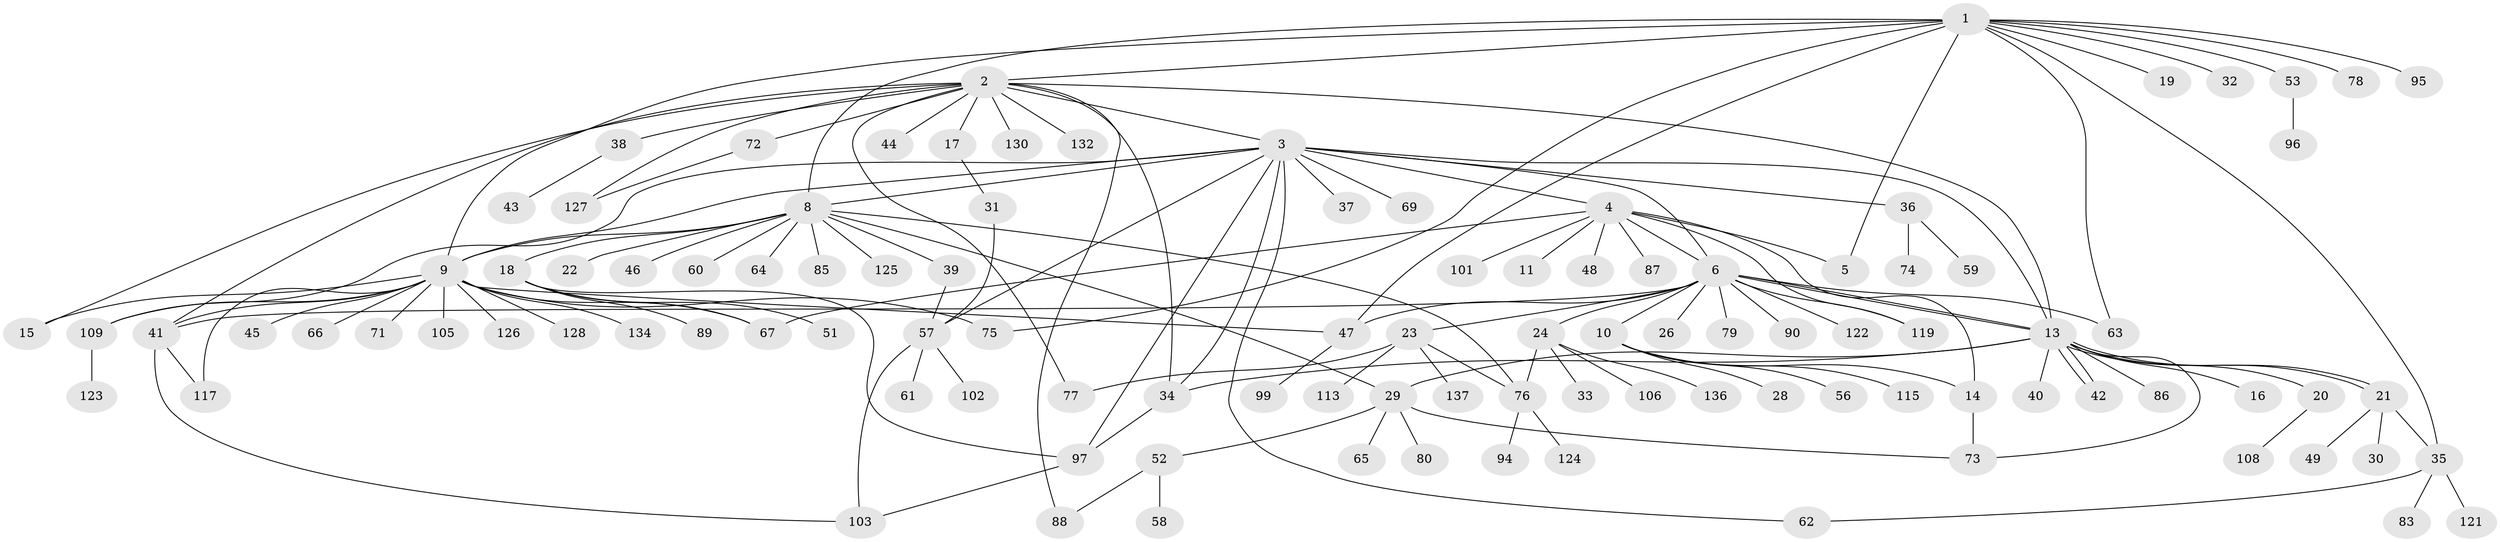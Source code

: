// original degree distribution, {15: 0.0072992700729927005, 7: 0.014598540145985401, 14: 0.014598540145985401, 9: 0.0072992700729927005, 2: 0.18248175182481752, 16: 0.021897810218978103, 11: 0.0072992700729927005, 4: 0.058394160583941604, 1: 0.5255474452554745, 3: 0.12408759124087591, 5: 0.029197080291970802, 6: 0.0072992700729927005}
// Generated by graph-tools (version 1.1) at 2025/11/02/27/25 16:11:12]
// undirected, 107 vertices, 147 edges
graph export_dot {
graph [start="1"]
  node [color=gray90,style=filled];
  1 [super="+131"];
  2 [super="+7"];
  3 [super="+25"];
  4 [super="+55"];
  5;
  6 [super="+82"];
  8 [super="+54"];
  9 [super="+12"];
  10 [super="+27"];
  11;
  13 [super="+50"];
  14 [super="+84"];
  15 [super="+104"];
  16;
  17;
  18;
  19;
  20;
  21;
  22;
  23 [super="+133"];
  24 [super="+68"];
  26;
  28 [super="+70"];
  29 [super="+91"];
  30;
  31;
  32;
  33;
  34 [super="+116"];
  35 [super="+100"];
  36;
  37;
  38;
  39;
  40;
  41 [super="+110"];
  42 [super="+93"];
  43;
  44;
  45;
  46;
  47;
  48;
  49;
  51;
  52 [super="+120"];
  53;
  56;
  57 [super="+81"];
  58;
  59 [super="+129"];
  60;
  61;
  62;
  63;
  64;
  65;
  66;
  67;
  69;
  71;
  72;
  73 [super="+92"];
  74;
  75 [super="+112"];
  76 [super="+98"];
  77;
  78 [super="+111"];
  79;
  80 [super="+107"];
  83;
  85;
  86;
  87;
  88;
  89;
  90;
  94;
  95;
  96;
  97 [super="+118"];
  99;
  101;
  102;
  103 [super="+114"];
  105;
  106;
  108;
  109;
  113;
  115;
  117 [super="+135"];
  119;
  121;
  122;
  123;
  124;
  125;
  126;
  127;
  128;
  130;
  132;
  134;
  136;
  137;
  1 -- 2 [weight=2];
  1 -- 5;
  1 -- 8;
  1 -- 9;
  1 -- 19;
  1 -- 32;
  1 -- 35;
  1 -- 47;
  1 -- 53;
  1 -- 63;
  1 -- 78;
  1 -- 95;
  1 -- 75;
  2 -- 3;
  2 -- 38;
  2 -- 72;
  2 -- 77;
  2 -- 132;
  2 -- 34;
  2 -- 130;
  2 -- 41;
  2 -- 44;
  2 -- 13;
  2 -- 15;
  2 -- 17;
  2 -- 88;
  2 -- 127;
  3 -- 4;
  3 -- 6;
  3 -- 8;
  3 -- 9;
  3 -- 36;
  3 -- 37;
  3 -- 57;
  3 -- 62;
  3 -- 69;
  3 -- 97;
  3 -- 109;
  3 -- 13;
  3 -- 34;
  4 -- 5;
  4 -- 6;
  4 -- 11;
  4 -- 14;
  4 -- 48;
  4 -- 67;
  4 -- 87;
  4 -- 101;
  4 -- 119;
  6 -- 10;
  6 -- 13;
  6 -- 13;
  6 -- 23;
  6 -- 24;
  6 -- 26;
  6 -- 41;
  6 -- 47;
  6 -- 63;
  6 -- 79;
  6 -- 90;
  6 -- 119;
  6 -- 122;
  8 -- 9;
  8 -- 18;
  8 -- 22;
  8 -- 29;
  8 -- 39;
  8 -- 46;
  8 -- 60;
  8 -- 64;
  8 -- 85;
  8 -- 125;
  8 -- 76;
  9 -- 15;
  9 -- 45;
  9 -- 47;
  9 -- 66;
  9 -- 67;
  9 -- 71;
  9 -- 75;
  9 -- 105;
  9 -- 117;
  9 -- 126;
  9 -- 128;
  9 -- 134;
  9 -- 109;
  9 -- 41;
  10 -- 56;
  10 -- 115;
  10 -- 28;
  10 -- 14;
  13 -- 16;
  13 -- 20;
  13 -- 21;
  13 -- 21;
  13 -- 29;
  13 -- 40;
  13 -- 42;
  13 -- 42;
  13 -- 73;
  13 -- 86;
  13 -- 34;
  14 -- 73;
  17 -- 31;
  18 -- 51;
  18 -- 67;
  18 -- 89;
  18 -- 97;
  20 -- 108;
  21 -- 30;
  21 -- 35;
  21 -- 49;
  23 -- 76;
  23 -- 113;
  23 -- 137;
  23 -- 77;
  24 -- 33;
  24 -- 136;
  24 -- 106;
  24 -- 76;
  29 -- 52;
  29 -- 65;
  29 -- 80;
  29 -- 73;
  31 -- 57;
  34 -- 97;
  35 -- 62;
  35 -- 83;
  35 -- 121;
  36 -- 59;
  36 -- 74;
  38 -- 43;
  39 -- 57;
  41 -- 117;
  41 -- 103;
  47 -- 99;
  52 -- 58;
  52 -- 88;
  53 -- 96;
  57 -- 61;
  57 -- 103;
  57 -- 102;
  72 -- 127;
  76 -- 94;
  76 -- 124;
  97 -- 103;
  109 -- 123;
}
